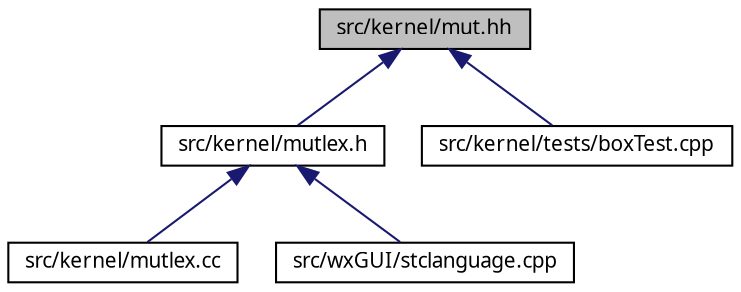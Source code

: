 digraph "src/kernel/mut.hh"
{
  edge [fontname="Sans",fontsize="10",labelfontname="Sans",labelfontsize="10"];
  node [fontname="Sans",fontsize="10",shape=record];
  Node1 [label="src/kernel/mut.hh",height=0.2,width=0.4,color="black", fillcolor="grey75", style="filled", fontcolor="black"];
  Node1 -> Node2 [dir="back",color="midnightblue",fontsize="10",style="solid",fontname="Sans"];
  Node2 [label="src/kernel/mutlex.h",height=0.2,width=0.4,color="black", fillcolor="white", style="filled",URL="$db/d15/mutlex_8h.html"];
  Node2 -> Node3 [dir="back",color="midnightblue",fontsize="10",style="solid",fontname="Sans"];
  Node3 [label="src/kernel/mutlex.cc",height=0.2,width=0.4,color="black", fillcolor="white", style="filled",URL="$d0/dc8/mutlex_8cc.html"];
  Node2 -> Node4 [dir="back",color="midnightblue",fontsize="10",style="solid",fontname="Sans"];
  Node4 [label="src/wxGUI/stclanguage.cpp",height=0.2,width=0.4,color="black", fillcolor="white", style="filled",URL="$dc/d0c/stclanguage_8cpp.html"];
  Node1 -> Node5 [dir="back",color="midnightblue",fontsize="10",style="solid",fontname="Sans"];
  Node5 [label="src/kernel/tests/boxTest.cpp",height=0.2,width=0.4,color="black", fillcolor="white", style="filled",URL="$d1/da7/boxTest_8cpp.html"];
}
